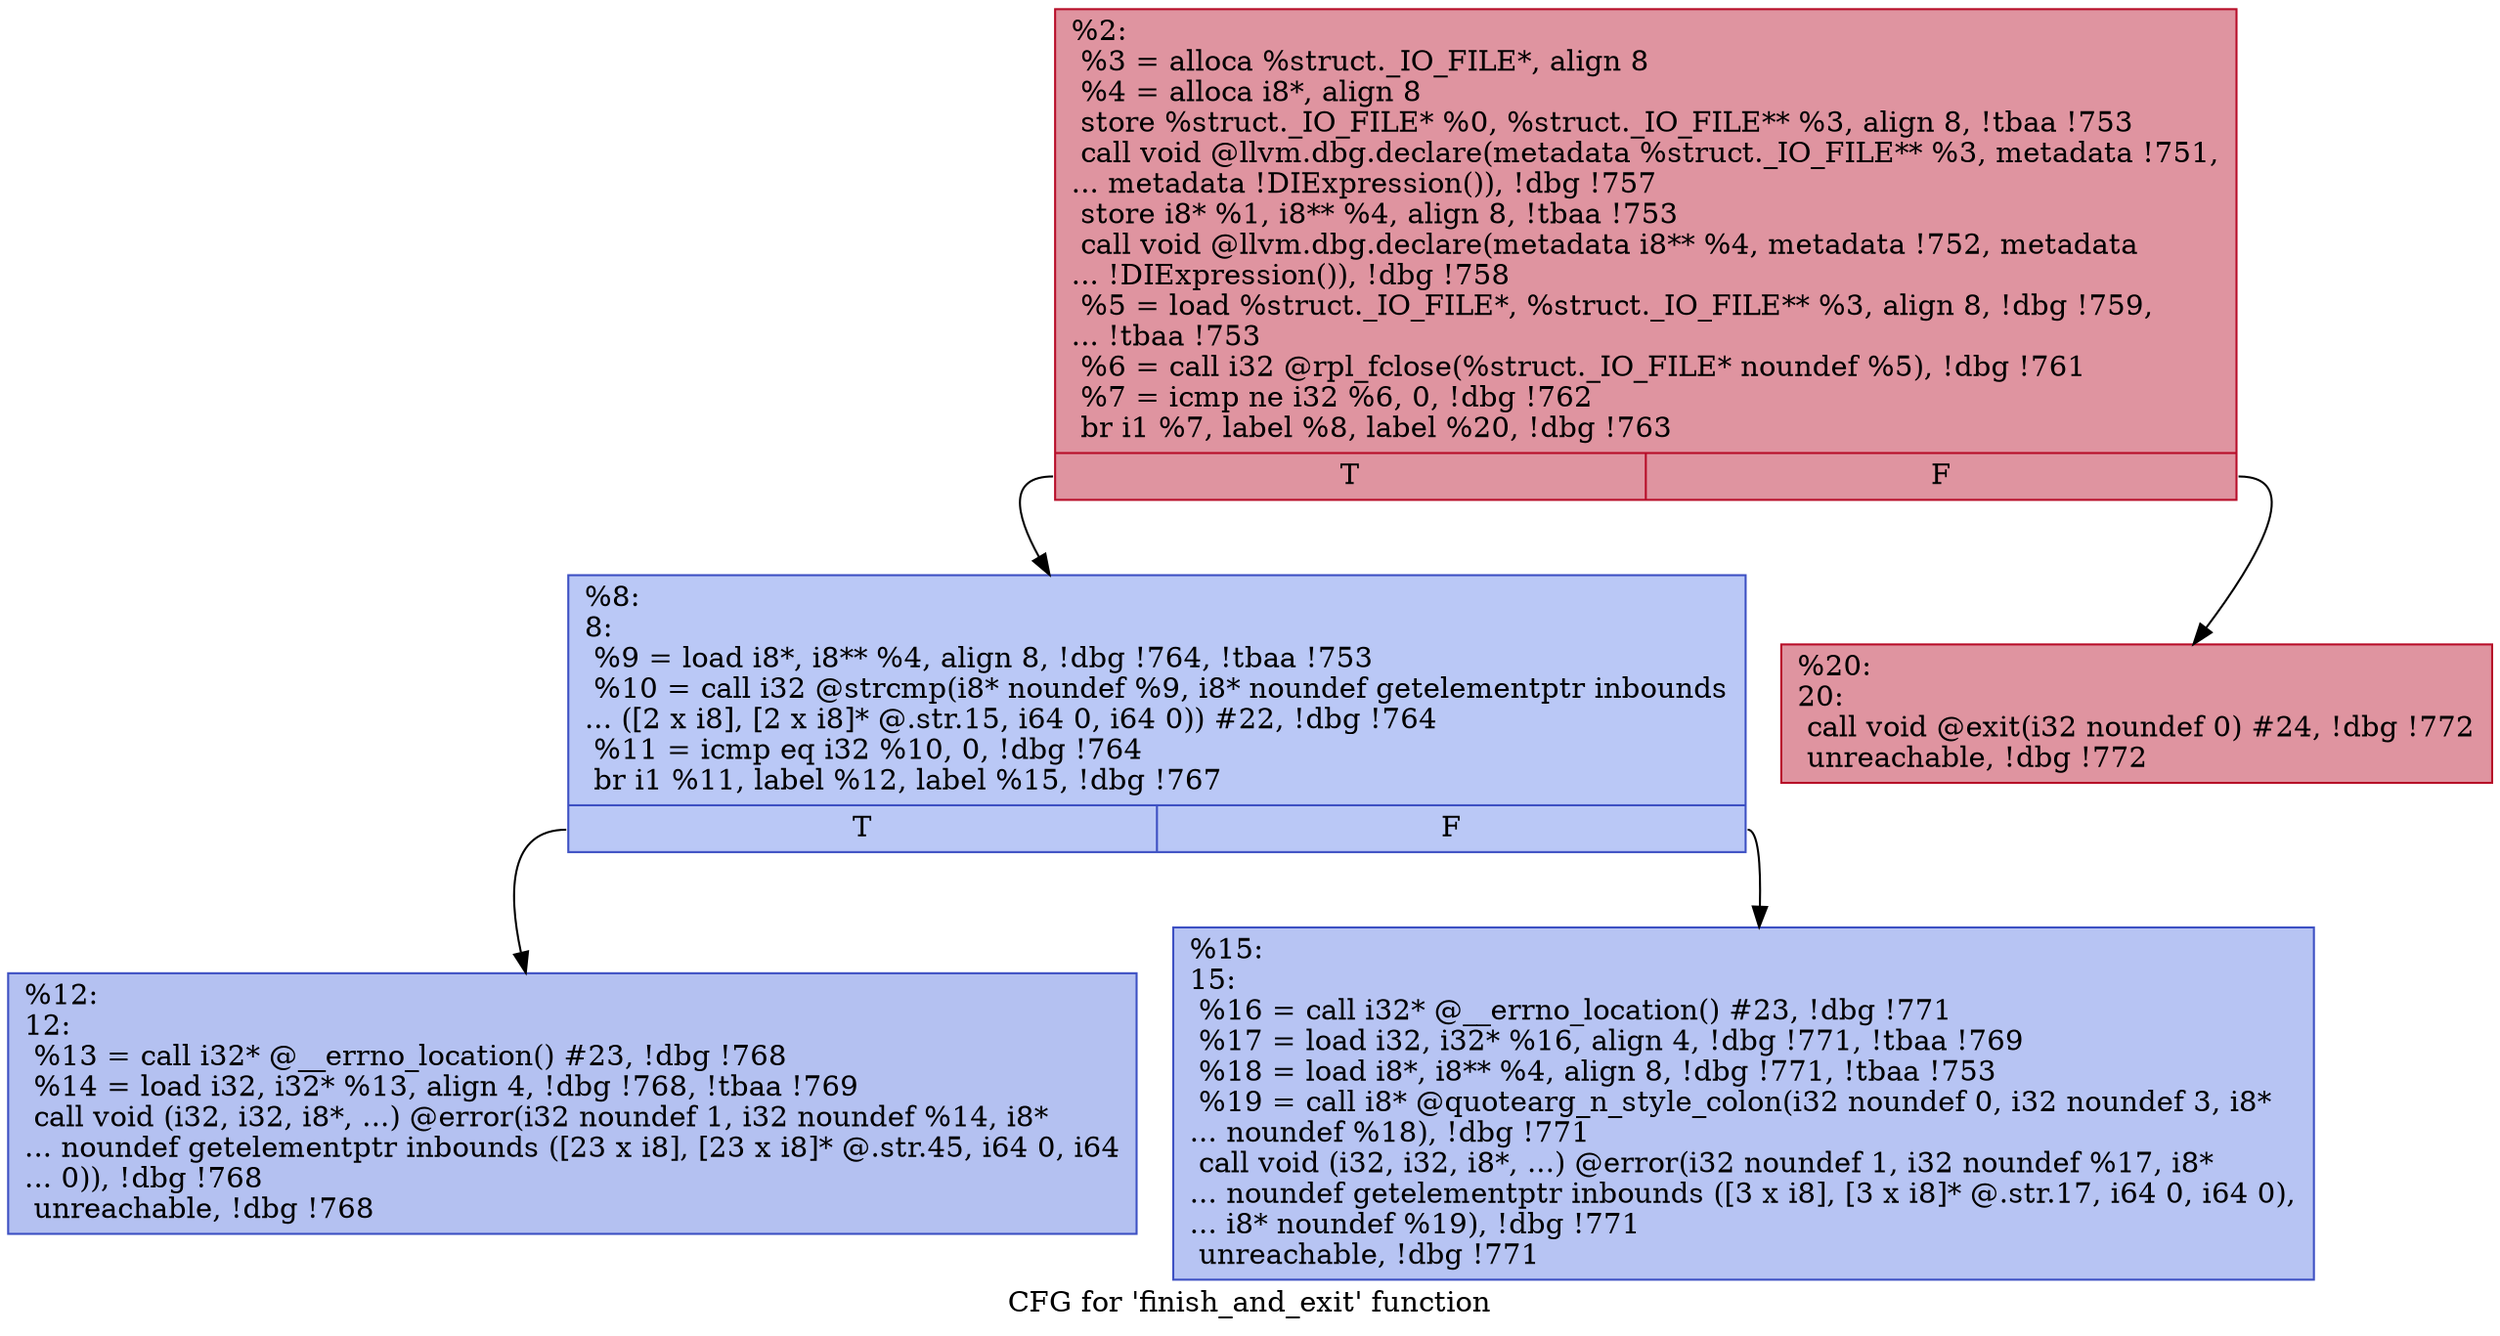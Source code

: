 digraph "CFG for 'finish_and_exit' function" {
	label="CFG for 'finish_and_exit' function";

	Node0x18699c0 [shape=record,color="#b70d28ff", style=filled, fillcolor="#b70d2870",label="{%2:\l  %3 = alloca %struct._IO_FILE*, align 8\l  %4 = alloca i8*, align 8\l  store %struct._IO_FILE* %0, %struct._IO_FILE** %3, align 8, !tbaa !753\l  call void @llvm.dbg.declare(metadata %struct._IO_FILE** %3, metadata !751,\l... metadata !DIExpression()), !dbg !757\l  store i8* %1, i8** %4, align 8, !tbaa !753\l  call void @llvm.dbg.declare(metadata i8** %4, metadata !752, metadata\l... !DIExpression()), !dbg !758\l  %5 = load %struct._IO_FILE*, %struct._IO_FILE** %3, align 8, !dbg !759,\l... !tbaa !753\l  %6 = call i32 @rpl_fclose(%struct._IO_FILE* noundef %5), !dbg !761\l  %7 = icmp ne i32 %6, 0, !dbg !762\l  br i1 %7, label %8, label %20, !dbg !763\l|{<s0>T|<s1>F}}"];
	Node0x18699c0:s0 -> Node0x1869a40;
	Node0x18699c0:s1 -> Node0x1869b30;
	Node0x1869a40 [shape=record,color="#3d50c3ff", style=filled, fillcolor="#6282ea70",label="{%8:\l8:                                                \l  %9 = load i8*, i8** %4, align 8, !dbg !764, !tbaa !753\l  %10 = call i32 @strcmp(i8* noundef %9, i8* noundef getelementptr inbounds\l... ([2 x i8], [2 x i8]* @.str.15, i64 0, i64 0)) #22, !dbg !764\l  %11 = icmp eq i32 %10, 0, !dbg !764\l  br i1 %11, label %12, label %15, !dbg !767\l|{<s0>T|<s1>F}}"];
	Node0x1869a40:s0 -> Node0x1869a90;
	Node0x1869a40:s1 -> Node0x1869ae0;
	Node0x1869a90 [shape=record,color="#3d50c3ff", style=filled, fillcolor="#5572df70",label="{%12:\l12:                                               \l  %13 = call i32* @__errno_location() #23, !dbg !768\l  %14 = load i32, i32* %13, align 4, !dbg !768, !tbaa !769\l  call void (i32, i32, i8*, ...) @error(i32 noundef 1, i32 noundef %14, i8*\l... noundef getelementptr inbounds ([23 x i8], [23 x i8]* @.str.45, i64 0, i64\l... 0)), !dbg !768\l  unreachable, !dbg !768\l}"];
	Node0x1869ae0 [shape=record,color="#3d50c3ff", style=filled, fillcolor="#5b7ae570",label="{%15:\l15:                                               \l  %16 = call i32* @__errno_location() #23, !dbg !771\l  %17 = load i32, i32* %16, align 4, !dbg !771, !tbaa !769\l  %18 = load i8*, i8** %4, align 8, !dbg !771, !tbaa !753\l  %19 = call i8* @quotearg_n_style_colon(i32 noundef 0, i32 noundef 3, i8*\l... noundef %18), !dbg !771\l  call void (i32, i32, i8*, ...) @error(i32 noundef 1, i32 noundef %17, i8*\l... noundef getelementptr inbounds ([3 x i8], [3 x i8]* @.str.17, i64 0, i64 0),\l... i8* noundef %19), !dbg !771\l  unreachable, !dbg !771\l}"];
	Node0x1869b30 [shape=record,color="#b70d28ff", style=filled, fillcolor="#b70d2870",label="{%20:\l20:                                               \l  call void @exit(i32 noundef 0) #24, !dbg !772\l  unreachable, !dbg !772\l}"];
}
